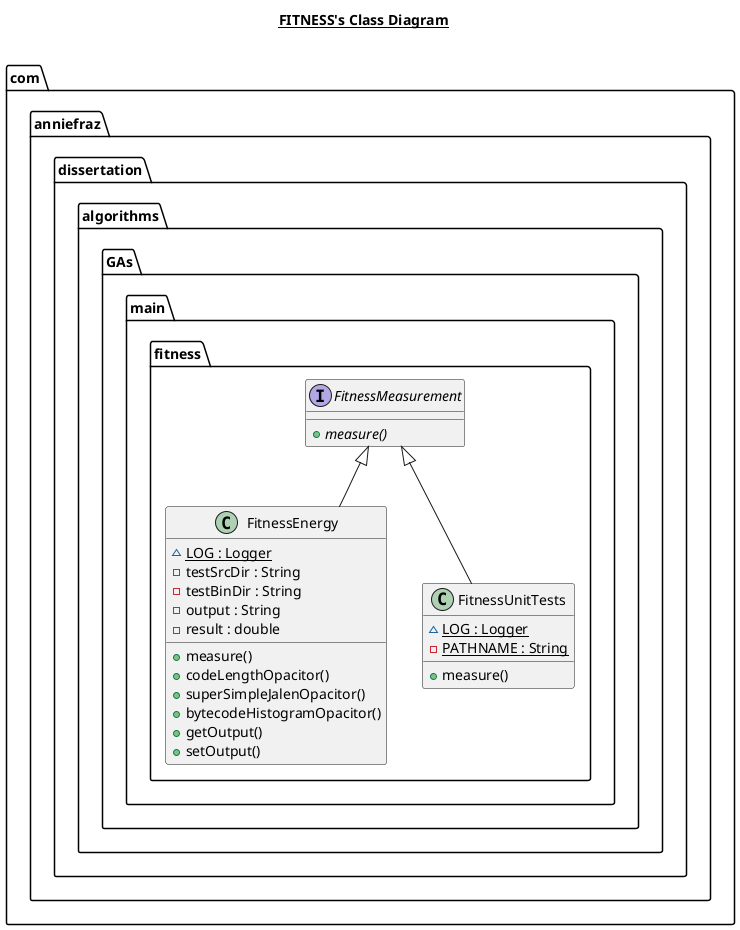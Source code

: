 @startuml

title __FITNESS's Class Diagram__\n

  package com.anniefraz.dissertation.algorithms.GAs.main {
    package com.anniefraz.dissertation.algorithms.GAs.main.fitness {
      class FitnessEnergy {
          {static} ~ LOG : Logger
          - testSrcDir : String
          - testBinDir : String
          - output : String
          - result : double
          + measure()
          + codeLengthOpacitor()
          + superSimpleJalenOpacitor()
          + bytecodeHistogramOpacitor()
          + getOutput()
          + setOutput()
      }
    }
  }
  

  package com.anniefraz.dissertation.algorithms.GAs.main {
    package com.anniefraz.dissertation.algorithms.GAs.main.fitness {
      interface FitnessMeasurement {
          {abstract} + measure()
      }
    }
  }

  package com.anniefraz.dissertation.algorithms.GAs.main {
    package com.anniefraz.dissertation.algorithms.GAs.main.fitness {
      class FitnessUnitTests {
          {static} ~ LOG : Logger
          {static} - PATHNAME : String
          + measure()
      }
    }
  }

  FitnessEnergy -up-|> FitnessMeasurement
  FitnessUnitTests -up-|> FitnessMeasurement
@enduml
